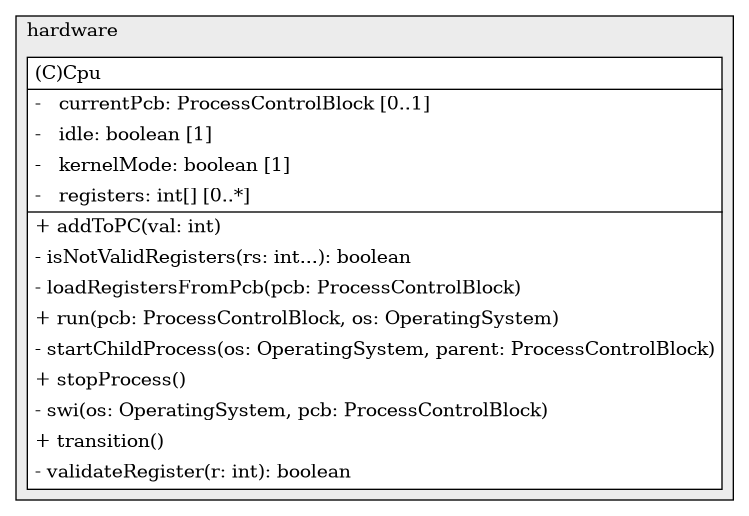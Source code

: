 @startuml

/' diagram meta data start
config=StructureConfiguration;
{
  "projectClassification": {
    "searchMode": "OpenProject", // OpenProject, AllProjects
    "includedProjects": "",
    "pathEndKeywords": "*.impl",
    "isClientPath": "",
    "isClientName": "",
    "isTestPath": "",
    "isTestName": "",
    "isMappingPath": "",
    "isMappingName": "",
    "isDataAccessPath": "",
    "isDataAccessName": "",
    "isDataStructurePath": "",
    "isDataStructureName": "",
    "isInterfaceStructuresPath": "",
    "isInterfaceStructuresName": "",
    "isEntryPointPath": "",
    "isEntryPointName": "",
    "treatFinalFieldsAsMandatory": false
  },
  "graphRestriction": {
    "classPackageExcludeFilter": "",
    "classPackageIncludeFilter": "src",
    "classNameExcludeFilter": "",
    "classNameIncludeFilter": "",
    "methodNameExcludeFilter": "",
    "methodNameIncludeFilter": "",
    "removeByInheritance": "", // inheritance/annotation based filtering is done in a second step
    "removeByAnnotation": "",
    "removeByClassPackage": "", // cleanup the graph after inheritance/annotation based filtering is done
    "removeByClassName": "",
    "cutMappings": false,
    "cutEnum": true,
    "cutTests": true,
    "cutClient": true,
    "cutDataAccess": true,
    "cutInterfaceStructures": true,
    "cutDataStructures": true,
    "cutGetterAndSetter": true,
    "cutConstructors": true
  },
  "graphTraversal": {
    "forwardDepth": 3,
    "backwardDepth": 3,
    "classPackageExcludeFilter": "",
    "classPackageIncludeFilter": "",
    "classNameExcludeFilter": "",
    "classNameIncludeFilter": "",
    "methodNameExcludeFilter": "",
    "methodNameIncludeFilter": "",
    "hideMappings": false,
    "hideDataStructures": false,
    "hidePrivateMethods": true,
    "hideInterfaceCalls": true, // indirection: implementation -> interface (is hidden) -> implementation
    "onlyShowApplicationEntryPoints": false, // root node is included
    "useMethodCallsForStructureDiagram": "ForwardOnly" // ForwardOnly, BothDirections, No
  },
  "details": {
    "aggregation": "GroupByClass", // ByClass, GroupByClass, None
    "showClassGenericTypes": true,
    "showMethods": true,
    "showMethodParameterNames": true,
    "showMethodParameterTypes": true,
    "showMethodReturnType": true,
    "showPackageLevels": 2,
    "showDetailedClassStructure": true
  },
  "rootClass": "vm.hardware.Cpu",
  "extensionCallbackMethod": "" // qualified.class.name#methodName - signature: public static String method(String)
}
diagram meta data end '/



digraph g {
    rankdir="TB"
    splines=polyline
    

'nodes 
subgraph cluster_116909544 { 
   	label=hardware
	labeljust=l
	fillcolor="#ececec"
	style=filled
   
   Cpu1341351743[
	label=<<TABLE BORDER="1" CELLBORDER="0" CELLPADDING="4" CELLSPACING="0">
<TR><TD ALIGN="LEFT" >(C)Cpu</TD></TR>
<HR/>
<TR><TD ALIGN="LEFT" >-   currentPcb: ProcessControlBlock [0..1]</TD></TR>
<TR><TD ALIGN="LEFT" >-   idle: boolean [1]</TD></TR>
<TR><TD ALIGN="LEFT" >-   kernelMode: boolean [1]</TD></TR>
<TR><TD ALIGN="LEFT" >-   registers: int[] [0..*]</TD></TR>
<HR/>
<TR><TD ALIGN="LEFT" >+ addToPC(val: int)</TD></TR>
<TR><TD ALIGN="LEFT" >- isNotValidRegisters(rs: int...): boolean</TD></TR>
<TR><TD ALIGN="LEFT" >- loadRegistersFromPcb(pcb: ProcessControlBlock)</TD></TR>
<TR><TD ALIGN="LEFT" >+ run(pcb: ProcessControlBlock, os: OperatingSystem)</TD></TR>
<TR><TD ALIGN="LEFT" >- startChildProcess(os: OperatingSystem, parent: ProcessControlBlock)</TD></TR>
<TR><TD ALIGN="LEFT" >+ stopProcess()</TD></TR>
<TR><TD ALIGN="LEFT" >- swi(os: OperatingSystem, pcb: ProcessControlBlock)</TD></TR>
<TR><TD ALIGN="LEFT" >+ transition()</TD></TR>
<TR><TD ALIGN="LEFT" >- validateRegister(r: int): boolean</TD></TR>
</TABLE>>
	style=filled
	margin=0
	shape=plaintext
	fillcolor="#FFFFFF"
];
} 

'edges    

    
}
@enduml